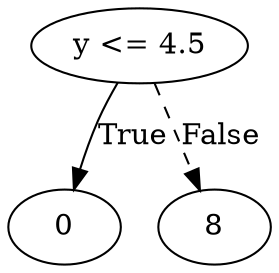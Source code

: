 digraph {
0 [label="y <= 4.5"];
1 [label="0"];
0 -> 1 [label="True"];
2 [label="8"];
0 -> 2 [style="dashed", label="False"];

}